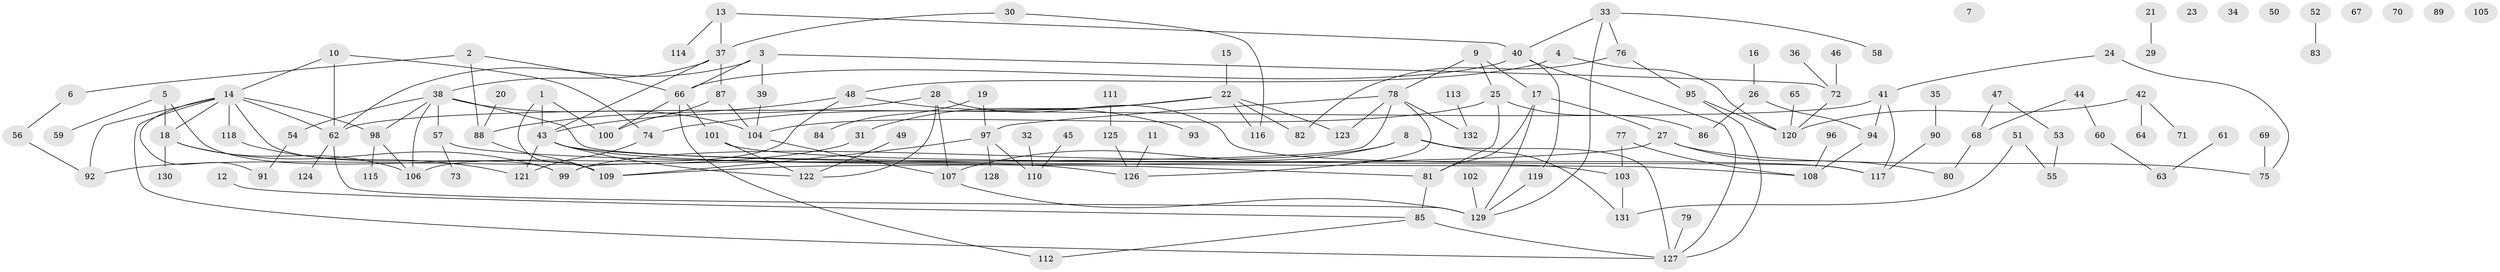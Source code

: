 // Generated by graph-tools (version 1.1) at 2025/13/03/09/25 04:13:09]
// undirected, 132 vertices, 170 edges
graph export_dot {
graph [start="1"]
  node [color=gray90,style=filled];
  1;
  2;
  3;
  4;
  5;
  6;
  7;
  8;
  9;
  10;
  11;
  12;
  13;
  14;
  15;
  16;
  17;
  18;
  19;
  20;
  21;
  22;
  23;
  24;
  25;
  26;
  27;
  28;
  29;
  30;
  31;
  32;
  33;
  34;
  35;
  36;
  37;
  38;
  39;
  40;
  41;
  42;
  43;
  44;
  45;
  46;
  47;
  48;
  49;
  50;
  51;
  52;
  53;
  54;
  55;
  56;
  57;
  58;
  59;
  60;
  61;
  62;
  63;
  64;
  65;
  66;
  67;
  68;
  69;
  70;
  71;
  72;
  73;
  74;
  75;
  76;
  77;
  78;
  79;
  80;
  81;
  82;
  83;
  84;
  85;
  86;
  87;
  88;
  89;
  90;
  91;
  92;
  93;
  94;
  95;
  96;
  97;
  98;
  99;
  100;
  101;
  102;
  103;
  104;
  105;
  106;
  107;
  108;
  109;
  110;
  111;
  112;
  113;
  114;
  115;
  116;
  117;
  118;
  119;
  120;
  121;
  122;
  123;
  124;
  125;
  126;
  127;
  128;
  129;
  130;
  131;
  132;
  1 -- 43;
  1 -- 100;
  1 -- 109;
  2 -- 6;
  2 -- 66;
  2 -- 88;
  3 -- 39;
  3 -- 62;
  3 -- 66;
  3 -- 72;
  4 -- 48;
  4 -- 120;
  5 -- 18;
  5 -- 59;
  5 -- 109;
  6 -- 56;
  8 -- 99;
  8 -- 107;
  8 -- 127;
  8 -- 131;
  9 -- 17;
  9 -- 25;
  9 -- 78;
  10 -- 14;
  10 -- 62;
  10 -- 74;
  11 -- 126;
  12 -- 85;
  13 -- 37;
  13 -- 40;
  13 -- 114;
  14 -- 18;
  14 -- 62;
  14 -- 91;
  14 -- 92;
  14 -- 98;
  14 -- 99;
  14 -- 118;
  14 -- 127;
  15 -- 22;
  16 -- 26;
  17 -- 27;
  17 -- 81;
  17 -- 129;
  18 -- 99;
  18 -- 106;
  18 -- 130;
  19 -- 84;
  19 -- 97;
  20 -- 88;
  21 -- 29;
  22 -- 31;
  22 -- 74;
  22 -- 82;
  22 -- 116;
  22 -- 123;
  24 -- 41;
  24 -- 75;
  25 -- 81;
  25 -- 86;
  25 -- 104;
  26 -- 86;
  26 -- 94;
  27 -- 75;
  27 -- 80;
  27 -- 109;
  28 -- 43;
  28 -- 107;
  28 -- 117;
  28 -- 122;
  30 -- 37;
  30 -- 116;
  31 -- 92;
  32 -- 110;
  33 -- 40;
  33 -- 58;
  33 -- 76;
  33 -- 129;
  35 -- 90;
  36 -- 72;
  37 -- 38;
  37 -- 43;
  37 -- 87;
  38 -- 54;
  38 -- 57;
  38 -- 98;
  38 -- 104;
  38 -- 106;
  38 -- 108;
  39 -- 104;
  40 -- 66;
  40 -- 119;
  40 -- 127;
  41 -- 62;
  41 -- 94;
  41 -- 117;
  42 -- 64;
  42 -- 71;
  42 -- 120;
  43 -- 103;
  43 -- 121;
  43 -- 122;
  43 -- 126;
  44 -- 60;
  44 -- 68;
  45 -- 110;
  46 -- 72;
  47 -- 53;
  47 -- 68;
  48 -- 88;
  48 -- 93;
  48 -- 106;
  49 -- 122;
  51 -- 55;
  51 -- 131;
  52 -- 83;
  53 -- 55;
  54 -- 91;
  56 -- 92;
  57 -- 73;
  57 -- 81;
  60 -- 63;
  61 -- 63;
  62 -- 124;
  62 -- 129;
  65 -- 120;
  66 -- 100;
  66 -- 101;
  66 -- 112;
  68 -- 80;
  69 -- 75;
  72 -- 120;
  74 -- 121;
  76 -- 82;
  76 -- 95;
  77 -- 103;
  77 -- 108;
  78 -- 97;
  78 -- 99;
  78 -- 123;
  78 -- 126;
  78 -- 132;
  79 -- 127;
  81 -- 85;
  85 -- 112;
  85 -- 127;
  87 -- 100;
  87 -- 104;
  88 -- 109;
  90 -- 117;
  94 -- 108;
  95 -- 120;
  95 -- 127;
  96 -- 108;
  97 -- 109;
  97 -- 110;
  97 -- 128;
  98 -- 106;
  98 -- 115;
  101 -- 117;
  101 -- 122;
  102 -- 129;
  103 -- 131;
  104 -- 107;
  107 -- 129;
  111 -- 125;
  113 -- 132;
  118 -- 121;
  119 -- 129;
  125 -- 126;
}
